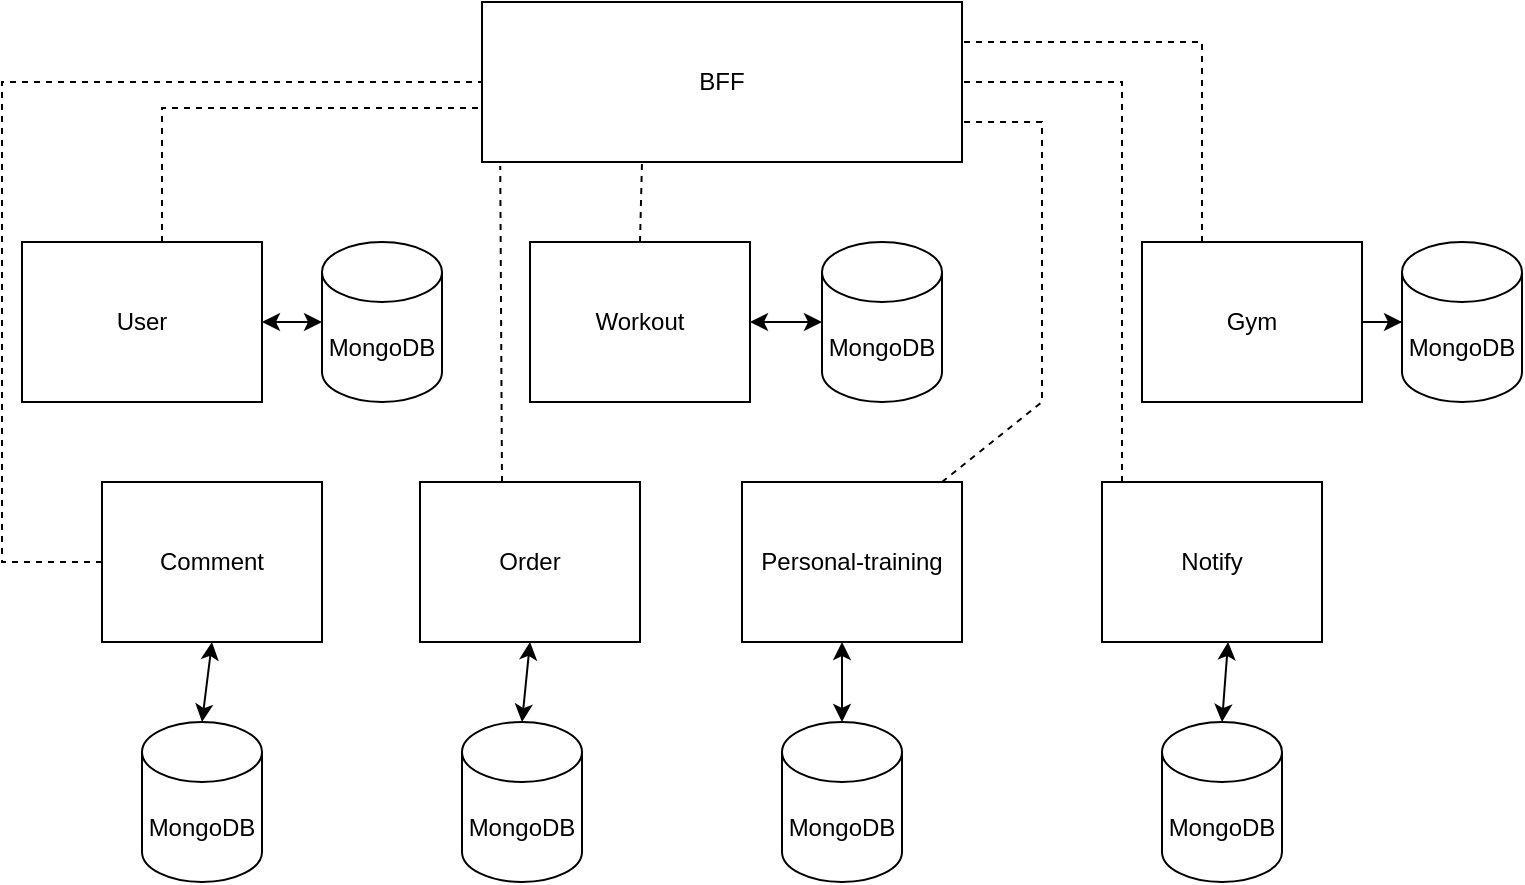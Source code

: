 <mxfile version="21.0.6" type="device"><diagram name="Страница 1" id="MC0pmaQND131XZqMe082"><mxGraphModel dx="1434" dy="764" grid="1" gridSize="10" guides="1" tooltips="1" connect="1" arrows="1" fold="1" page="1" pageScale="1" pageWidth="827" pageHeight="1169" math="0" shadow="0"><root><mxCell id="0"/><mxCell id="1" parent="0"/><mxCell id="TdoP7lBVPY6wp_YSaly7-1" value="BFF" style="rounded=0;whiteSpace=wrap;html=1;" vertex="1" parent="1"><mxGeometry x="280" y="80" width="240" height="80" as="geometry"/></mxCell><mxCell id="TdoP7lBVPY6wp_YSaly7-2" value="User" style="rounded=0;whiteSpace=wrap;html=1;" vertex="1" parent="1"><mxGeometry x="50" y="200" width="120" height="80" as="geometry"/></mxCell><mxCell id="TdoP7lBVPY6wp_YSaly7-3" value="Workout" style="rounded=0;whiteSpace=wrap;html=1;" vertex="1" parent="1"><mxGeometry x="304" y="200" width="110" height="80" as="geometry"/></mxCell><mxCell id="TdoP7lBVPY6wp_YSaly7-35" value="" style="edgeStyle=orthogonalEdgeStyle;rounded=0;orthogonalLoop=1;jettySize=auto;html=1;" edge="1" parent="1" source="TdoP7lBVPY6wp_YSaly7-4" target="TdoP7lBVPY6wp_YSaly7-15"><mxGeometry relative="1" as="geometry"/></mxCell><mxCell id="TdoP7lBVPY6wp_YSaly7-4" value="Gym" style="rounded=0;whiteSpace=wrap;html=1;" vertex="1" parent="1"><mxGeometry x="610" y="200" width="110" height="80" as="geometry"/></mxCell><mxCell id="TdoP7lBVPY6wp_YSaly7-5" value="Comment" style="rounded=0;whiteSpace=wrap;html=1;" vertex="1" parent="1"><mxGeometry x="90" y="320" width="110" height="80" as="geometry"/></mxCell><mxCell id="TdoP7lBVPY6wp_YSaly7-6" value="Order" style="rounded=0;whiteSpace=wrap;html=1;" vertex="1" parent="1"><mxGeometry x="249" y="320" width="110" height="80" as="geometry"/></mxCell><mxCell id="TdoP7lBVPY6wp_YSaly7-7" value="Personal-training" style="rounded=0;whiteSpace=wrap;html=1;" vertex="1" parent="1"><mxGeometry x="410" y="320" width="110" height="80" as="geometry"/></mxCell><mxCell id="TdoP7lBVPY6wp_YSaly7-8" value="Notify" style="rounded=0;whiteSpace=wrap;html=1;" vertex="1" parent="1"><mxGeometry x="590" y="320" width="110" height="80" as="geometry"/></mxCell><mxCell id="TdoP7lBVPY6wp_YSaly7-9" value="MongoDB" style="shape=cylinder3;whiteSpace=wrap;html=1;boundedLbl=1;backgroundOutline=1;size=15;" vertex="1" parent="1"><mxGeometry x="110" y="440" width="60" height="80" as="geometry"/></mxCell><mxCell id="TdoP7lBVPY6wp_YSaly7-10" value="MongoDB" style="shape=cylinder3;whiteSpace=wrap;html=1;boundedLbl=1;backgroundOutline=1;size=15;" vertex="1" parent="1"><mxGeometry x="270" y="440" width="60" height="80" as="geometry"/></mxCell><mxCell id="TdoP7lBVPY6wp_YSaly7-11" value="MongoDB" style="shape=cylinder3;whiteSpace=wrap;html=1;boundedLbl=1;backgroundOutline=1;size=15;" vertex="1" parent="1"><mxGeometry x="430" y="440" width="60" height="80" as="geometry"/></mxCell><mxCell id="TdoP7lBVPY6wp_YSaly7-13" value="MongoDB" style="shape=cylinder3;whiteSpace=wrap;html=1;boundedLbl=1;backgroundOutline=1;size=15;" vertex="1" parent="1"><mxGeometry x="620" y="440" width="60" height="80" as="geometry"/></mxCell><mxCell id="TdoP7lBVPY6wp_YSaly7-15" value="MongoDB" style="shape=cylinder3;whiteSpace=wrap;html=1;boundedLbl=1;backgroundOutline=1;size=15;" vertex="1" parent="1"><mxGeometry x="740" y="200" width="60" height="80" as="geometry"/></mxCell><mxCell id="TdoP7lBVPY6wp_YSaly7-16" value="MongoDB" style="shape=cylinder3;whiteSpace=wrap;html=1;boundedLbl=1;backgroundOutline=1;size=15;" vertex="1" parent="1"><mxGeometry x="200" y="200" width="60" height="80" as="geometry"/></mxCell><mxCell id="TdoP7lBVPY6wp_YSaly7-17" value="MongoDB" style="shape=cylinder3;whiteSpace=wrap;html=1;boundedLbl=1;backgroundOutline=1;size=15;" vertex="1" parent="1"><mxGeometry x="450" y="200" width="60" height="80" as="geometry"/></mxCell><mxCell id="TdoP7lBVPY6wp_YSaly7-18" value="" style="endArrow=classic;startArrow=classic;html=1;rounded=0;entryX=0;entryY=0.5;entryDx=0;entryDy=0;entryPerimeter=0;" edge="1" parent="1" source="TdoP7lBVPY6wp_YSaly7-3" target="TdoP7lBVPY6wp_YSaly7-17"><mxGeometry width="50" height="50" relative="1" as="geometry"><mxPoint x="389" y="290" as="sourcePoint"/><mxPoint x="439" y="240" as="targetPoint"/></mxGeometry></mxCell><mxCell id="TdoP7lBVPY6wp_YSaly7-22" value="" style="endArrow=classic;startArrow=classic;html=1;rounded=0;entryX=1;entryY=0.5;entryDx=0;entryDy=0;" edge="1" parent="1" target="TdoP7lBVPY6wp_YSaly7-2"><mxGeometry width="50" height="50" relative="1" as="geometry"><mxPoint x="200" y="240" as="sourcePoint"/><mxPoint x="190" y="240" as="targetPoint"/><Array as="points"/></mxGeometry></mxCell><mxCell id="TdoP7lBVPY6wp_YSaly7-23" value="" style="endArrow=classic;startArrow=classic;html=1;rounded=0;exitX=0.5;exitY=0;exitDx=0;exitDy=0;exitPerimeter=0;" edge="1" parent="1" source="TdoP7lBVPY6wp_YSaly7-11"><mxGeometry width="50" height="50" relative="1" as="geometry"><mxPoint x="414" y="450" as="sourcePoint"/><mxPoint x="460" y="400" as="targetPoint"/></mxGeometry></mxCell><mxCell id="TdoP7lBVPY6wp_YSaly7-24" value="" style="endArrow=classic;startArrow=classic;html=1;rounded=0;entryX=0.573;entryY=1;entryDx=0;entryDy=0;exitX=0.5;exitY=0;exitDx=0;exitDy=0;exitPerimeter=0;entryPerimeter=0;" edge="1" parent="1" source="TdoP7lBVPY6wp_YSaly7-13" target="TdoP7lBVPY6wp_YSaly7-8"><mxGeometry width="50" height="50" relative="1" as="geometry"><mxPoint x="645" y="430" as="sourcePoint"/><mxPoint x="474" y="410" as="targetPoint"/></mxGeometry></mxCell><mxCell id="TdoP7lBVPY6wp_YSaly7-25" value="" style="endArrow=classic;startArrow=classic;html=1;rounded=0;exitX=0.5;exitY=0;exitDx=0;exitDy=0;exitPerimeter=0;entryX=0.5;entryY=1;entryDx=0;entryDy=0;" edge="1" parent="1" source="TdoP7lBVPY6wp_YSaly7-10" target="TdoP7lBVPY6wp_YSaly7-6"><mxGeometry width="50" height="50" relative="1" as="geometry"><mxPoint x="480" y="460" as="sourcePoint"/><mxPoint x="484" y="420" as="targetPoint"/></mxGeometry></mxCell><mxCell id="TdoP7lBVPY6wp_YSaly7-26" value="" style="endArrow=classic;startArrow=classic;html=1;rounded=0;exitX=0.5;exitY=0;exitDx=0;exitDy=0;exitPerimeter=0;entryX=0.5;entryY=1;entryDx=0;entryDy=0;" edge="1" parent="1" source="TdoP7lBVPY6wp_YSaly7-9" target="TdoP7lBVPY6wp_YSaly7-5"><mxGeometry width="50" height="50" relative="1" as="geometry"><mxPoint x="490" y="470" as="sourcePoint"/><mxPoint x="494" y="430" as="targetPoint"/></mxGeometry></mxCell><mxCell id="TdoP7lBVPY6wp_YSaly7-41" value="" style="endArrow=none;dashed=1;html=1;rounded=0;entryX=1;entryY=0.75;entryDx=0;entryDy=0;" edge="1" parent="1" target="TdoP7lBVPY6wp_YSaly7-1"><mxGeometry width="50" height="50" relative="1" as="geometry"><mxPoint x="510" y="320" as="sourcePoint"/><mxPoint x="560" y="90" as="targetPoint"/><Array as="points"><mxPoint x="560" y="280"/><mxPoint x="560" y="140"/></Array></mxGeometry></mxCell><mxCell id="TdoP7lBVPY6wp_YSaly7-44" value="" style="endArrow=none;dashed=1;html=1;rounded=0;entryX=0.038;entryY=1.025;entryDx=0;entryDy=0;entryPerimeter=0;" edge="1" parent="1" target="TdoP7lBVPY6wp_YSaly7-1"><mxGeometry width="50" height="50" relative="1" as="geometry"><mxPoint x="290" y="320" as="sourcePoint"/><mxPoint x="329" y="270" as="targetPoint"/></mxGeometry></mxCell><mxCell id="TdoP7lBVPY6wp_YSaly7-45" value="" style="endArrow=none;dashed=1;html=1;rounded=0;exitX=0.5;exitY=0;exitDx=0;exitDy=0;" edge="1" parent="1" source="TdoP7lBVPY6wp_YSaly7-3"><mxGeometry width="50" height="50" relative="1" as="geometry"><mxPoint x="350" y="200" as="sourcePoint"/><mxPoint x="360" y="160" as="targetPoint"/></mxGeometry></mxCell><mxCell id="TdoP7lBVPY6wp_YSaly7-46" value="" style="endArrow=none;dashed=1;html=1;rounded=0;entryX=1;entryY=0.25;entryDx=0;entryDy=0;" edge="1" parent="1" target="TdoP7lBVPY6wp_YSaly7-1"><mxGeometry width="50" height="50" relative="1" as="geometry"><mxPoint x="640" y="200" as="sourcePoint"/><mxPoint x="590" y="110" as="targetPoint"/><Array as="points"><mxPoint x="640" y="100"/></Array></mxGeometry></mxCell><mxCell id="TdoP7lBVPY6wp_YSaly7-47" value="" style="endArrow=none;dashed=1;html=1;rounded=0;entryX=1;entryY=0.5;entryDx=0;entryDy=0;" edge="1" parent="1" target="TdoP7lBVPY6wp_YSaly7-1"><mxGeometry width="50" height="50" relative="1" as="geometry"><mxPoint x="600" y="320" as="sourcePoint"/><mxPoint x="600" y="70" as="targetPoint"/><Array as="points"><mxPoint x="600" y="120"/></Array></mxGeometry></mxCell><mxCell id="TdoP7lBVPY6wp_YSaly7-49" value="" style="endArrow=none;dashed=1;html=1;rounded=0;entryX=-0.004;entryY=0.663;entryDx=0;entryDy=0;entryPerimeter=0;" edge="1" parent="1" target="TdoP7lBVPY6wp_YSaly7-1"><mxGeometry width="50" height="50" relative="1" as="geometry"><mxPoint x="120" y="200" as="sourcePoint"/><mxPoint x="120" y="80" as="targetPoint"/><Array as="points"><mxPoint x="120" y="133"/></Array></mxGeometry></mxCell><mxCell id="TdoP7lBVPY6wp_YSaly7-50" value="" style="endArrow=none;dashed=1;html=1;rounded=0;entryX=0;entryY=0.5;entryDx=0;entryDy=0;" edge="1" parent="1" target="TdoP7lBVPY6wp_YSaly7-1"><mxGeometry width="50" height="50" relative="1" as="geometry"><mxPoint x="90" y="360" as="sourcePoint"/><mxPoint x="40" y="120" as="targetPoint"/><Array as="points"><mxPoint x="40" y="360"/><mxPoint x="40" y="120"/></Array></mxGeometry></mxCell></root></mxGraphModel></diagram></mxfile>